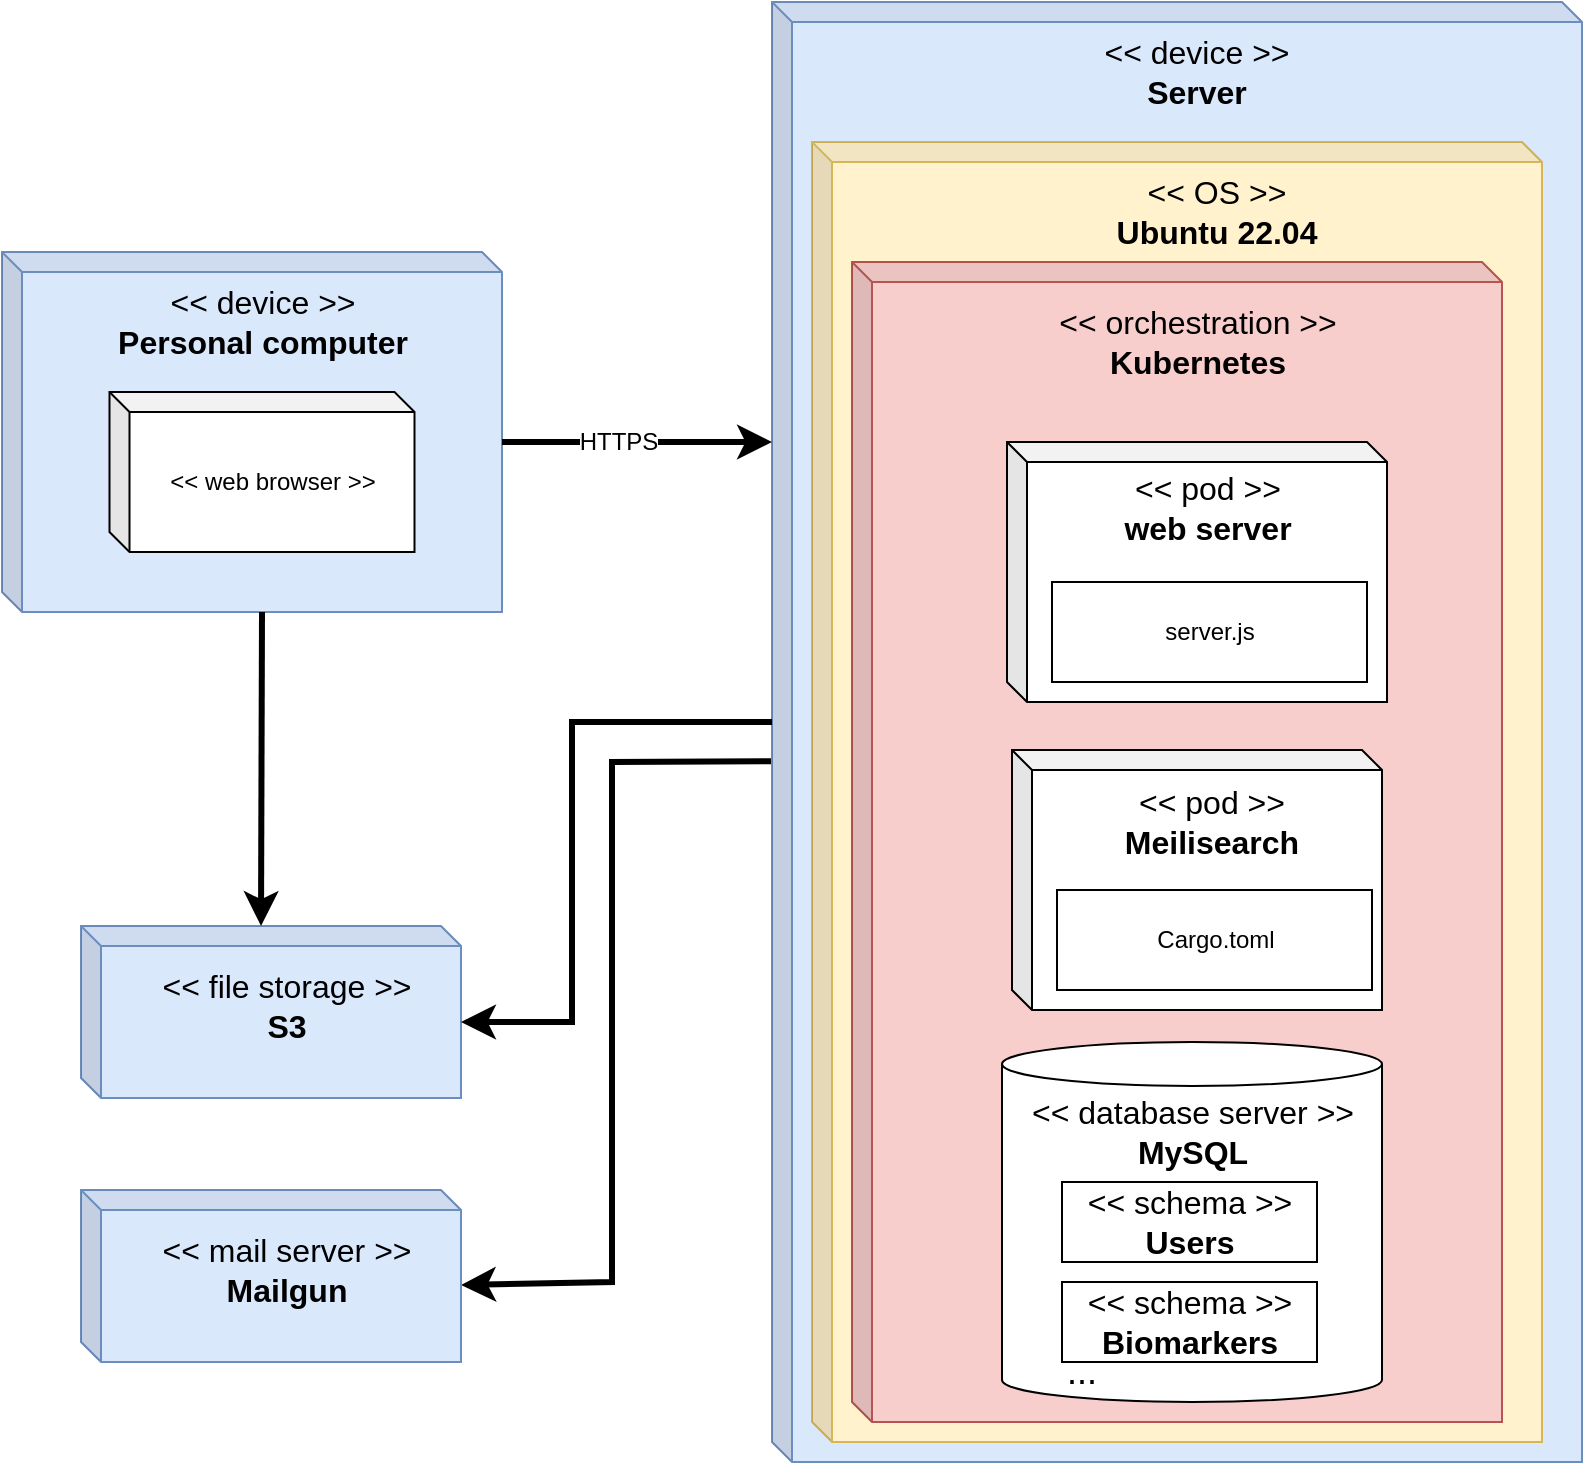 <mxfile version="24.8.6">
  <diagram name="Page-1" id="b5b7bab2-c9e2-2cf4-8b2a-24fd1a2a6d21">
    <mxGraphModel dx="1434" dy="738" grid="1" gridSize="10" guides="1" tooltips="1" connect="1" arrows="1" fold="1" page="1" pageScale="1" pageWidth="827" pageHeight="1169" background="none" math="0" shadow="0">
      <root>
        <mxCell id="0" />
        <mxCell id="1" parent="0" />
        <mxCell id="sCBt6ju_RTLveq3hWhfe-1" style="edgeStyle=elbowEdgeStyle;rounded=0;html=1;entryX=0.559;entryY=0.251;entryPerimeter=0;dashed=1;labelBackgroundColor=none;startFill=0;endArrow=open;endFill=0;endSize=10;fontFamily=Verdana;fontSize=10;" edge="1" parent="1">
          <mxGeometry relative="1" as="geometry">
            <mxPoint x="1064.5" y="1614.5" as="sourcePoint" />
          </mxGeometry>
        </mxCell>
        <mxCell id="sCBt6ju_RTLveq3hWhfe-2" style="edgeStyle=none;rounded=0;html=1;dashed=1;labelBackgroundColor=none;startFill=0;endArrow=open;endFill=0;endSize=10;fontFamily=Verdana;fontSize=10;entryX=-0.003;entryY=0.411;entryPerimeter=0;" edge="1" parent="1">
          <mxGeometry relative="1" as="geometry">
            <mxPoint x="1094.207" y="1614.5" as="sourcePoint" />
          </mxGeometry>
        </mxCell>
        <mxCell id="sCBt6ju_RTLveq3hWhfe-3" style="edgeStyle=none;rounded=0;html=1;dashed=1;labelBackgroundColor=none;startFill=0;endArrow=open;endFill=0;endSize=10;fontFamily=Verdana;fontSize=10;entryX=1.013;entryY=0.444;entryPerimeter=0;" edge="1" parent="1">
          <mxGeometry relative="1" as="geometry">
            <mxPoint x="1019.688" y="1614.5" as="sourcePoint" />
          </mxGeometry>
        </mxCell>
        <mxCell id="sCBt6ju_RTLveq3hWhfe-29" value="" style="shape=cube;whiteSpace=wrap;html=1;boundedLbl=1;backgroundOutline=1;darkOpacity=0.05;darkOpacity2=0.1;size=10;fillColor=#dae8fc;strokeColor=#6c8ebf;" vertex="1" parent="1">
          <mxGeometry x="370" y="1225" width="250" height="180" as="geometry" />
        </mxCell>
        <mxCell id="sCBt6ju_RTLveq3hWhfe-30" value="&amp;lt;&amp;lt; device &amp;gt;&amp;gt;&lt;div&gt;&lt;div&gt;&lt;b&gt;Personal computer&lt;/b&gt;&lt;/div&gt;&lt;/div&gt;" style="text;html=1;align=center;verticalAlign=middle;whiteSpace=wrap;rounded=0;fontSize=16;" vertex="1" parent="1">
          <mxGeometry x="412.5" y="1245" width="175" height="30" as="geometry" />
        </mxCell>
        <mxCell id="sCBt6ju_RTLveq3hWhfe-31" value="&amp;lt;&amp;lt; web browser &amp;gt;&amp;gt;" style="shape=cube;whiteSpace=wrap;html=1;boundedLbl=1;backgroundOutline=1;darkOpacity=0.05;darkOpacity2=0.1;size=10;" vertex="1" parent="1">
          <mxGeometry x="423.75" y="1295" width="152.5" height="80" as="geometry" />
        </mxCell>
        <mxCell id="sCBt6ju_RTLveq3hWhfe-32" style="edgeStyle=none;curved=0;rounded=0;orthogonalLoop=1;jettySize=auto;html=1;exitX=-0.001;exitY=0.52;exitDx=0;exitDy=0;exitPerimeter=0;entryX=1;entryY=0.75;entryDx=0;entryDy=0;fontSize=12;startSize=8;endSize=8;strokeWidth=3;" edge="1" parent="1" source="sCBt6ju_RTLveq3hWhfe-33" target="sCBt6ju_RTLveq3hWhfe-45">
          <mxGeometry relative="1" as="geometry">
            <Array as="points">
              <mxPoint x="675" y="1480" />
              <mxPoint x="675" y="1740" />
            </Array>
          </mxGeometry>
        </mxCell>
        <mxCell id="sCBt6ju_RTLveq3hWhfe-33" value="" style="shape=cube;whiteSpace=wrap;html=1;boundedLbl=1;backgroundOutline=1;darkOpacity=0.05;darkOpacity2=0.1;size=10;fillColor=#dae8fc;strokeColor=#6c8ebf;" vertex="1" parent="1">
          <mxGeometry x="755" y="1100" width="405" height="730" as="geometry" />
        </mxCell>
        <mxCell id="sCBt6ju_RTLveq3hWhfe-34" value="&amp;lt;&amp;lt; device &amp;gt;&amp;gt;&lt;div&gt;&lt;div&gt;&lt;b&gt;Server&lt;/b&gt;&lt;/div&gt;&lt;/div&gt;" style="text;html=1;align=center;verticalAlign=middle;whiteSpace=wrap;rounded=0;fontSize=16;" vertex="1" parent="1">
          <mxGeometry x="880" y="1120" width="175" height="30" as="geometry" />
        </mxCell>
        <mxCell id="sCBt6ju_RTLveq3hWhfe-35" value="" style="shape=cube;whiteSpace=wrap;html=1;boundedLbl=1;backgroundOutline=1;darkOpacity=0.05;darkOpacity2=0.1;size=10;fillColor=#fff2cc;strokeColor=#d6b656;" vertex="1" parent="1">
          <mxGeometry x="775" y="1170" width="365" height="650" as="geometry" />
        </mxCell>
        <mxCell id="sCBt6ju_RTLveq3hWhfe-36" value="&amp;lt;&amp;lt; OS &amp;gt;&amp;gt;&lt;div&gt;&lt;b&gt;Ubuntu 22.04&lt;/b&gt;&lt;/div&gt;" style="text;html=1;align=center;verticalAlign=middle;whiteSpace=wrap;rounded=0;fontSize=16;" vertex="1" parent="1">
          <mxGeometry x="890" y="1190" width="175" height="30" as="geometry" />
        </mxCell>
        <mxCell id="sCBt6ju_RTLveq3hWhfe-37" value="" style="shape=cube;whiteSpace=wrap;html=1;boundedLbl=1;backgroundOutline=1;darkOpacity=0.05;darkOpacity2=0.1;size=10;fillColor=#f8cecc;strokeColor=#b85450;" vertex="1" parent="1">
          <mxGeometry x="795" y="1230" width="325" height="580" as="geometry" />
        </mxCell>
        <mxCell id="sCBt6ju_RTLveq3hWhfe-38" value="&amp;lt;&amp;lt; orchestration&amp;nbsp;&amp;gt;&amp;gt;&lt;div&gt;&lt;b&gt;Kubernetes&lt;/b&gt;&lt;/div&gt;" style="text;html=1;align=center;verticalAlign=middle;whiteSpace=wrap;rounded=0;fontSize=16;" vertex="1" parent="1">
          <mxGeometry x="862.5" y="1250" width="210" height="40" as="geometry" />
        </mxCell>
        <mxCell id="sCBt6ju_RTLveq3hWhfe-39" value="" style="shape=cube;whiteSpace=wrap;html=1;boundedLbl=1;backgroundOutline=1;darkOpacity=0.05;darkOpacity2=0.1;size=10;" vertex="1" parent="1">
          <mxGeometry x="872.5" y="1320" width="190" height="130" as="geometry" />
        </mxCell>
        <mxCell id="sCBt6ju_RTLveq3hWhfe-40" value="&amp;lt;&amp;lt; pod &amp;gt;&amp;gt;&lt;div&gt;&lt;b&gt;web server&lt;/b&gt;&lt;/div&gt;" style="text;html=1;align=center;verticalAlign=middle;whiteSpace=wrap;rounded=0;fontSize=16;" vertex="1" parent="1">
          <mxGeometry x="882.5" y="1330" width="180" height="45" as="geometry" />
        </mxCell>
        <mxCell id="sCBt6ju_RTLveq3hWhfe-41" value="server.js" style="rounded=0;whiteSpace=wrap;html=1;" vertex="1" parent="1">
          <mxGeometry x="895" y="1390" width="157.5" height="50" as="geometry" />
        </mxCell>
        <mxCell id="sCBt6ju_RTLveq3hWhfe-42" style="edgeStyle=none;curved=0;rounded=0;orthogonalLoop=1;jettySize=auto;html=1;exitX=0;exitY=0;exitDx=250;exitDy=95;exitPerimeter=0;entryX=0;entryY=0;entryDx=0;entryDy=220;entryPerimeter=0;fontSize=12;startSize=8;endSize=8;strokeWidth=3;" edge="1" parent="1" source="sCBt6ju_RTLveq3hWhfe-29" target="sCBt6ju_RTLveq3hWhfe-33">
          <mxGeometry relative="1" as="geometry" />
        </mxCell>
        <mxCell id="sCBt6ju_RTLveq3hWhfe-43" value="HTTPS" style="edgeLabel;html=1;align=center;verticalAlign=middle;resizable=0;points=[];fontSize=12;strokeColor=#BAC8D3;fontColor=default;fillColor=#09555B;" connectable="0" vertex="1" parent="sCBt6ju_RTLveq3hWhfe-42">
          <mxGeometry x="-0.319" relative="1" as="geometry">
            <mxPoint x="12" as="offset" />
          </mxGeometry>
        </mxCell>
        <mxCell id="sCBt6ju_RTLveq3hWhfe-44" value="" style="shape=cube;whiteSpace=wrap;html=1;boundedLbl=1;backgroundOutline=1;darkOpacity=0.05;darkOpacity2=0.1;size=10;fillColor=#dae8fc;strokeColor=#6c8ebf;" vertex="1" parent="1">
          <mxGeometry x="409.5" y="1694" width="190" height="86" as="geometry" />
        </mxCell>
        <mxCell id="sCBt6ju_RTLveq3hWhfe-45" value="&amp;lt;&amp;lt; mail server &amp;gt;&amp;gt;&lt;div&gt;&lt;b&gt;Mailgun&lt;/b&gt;&lt;/div&gt;" style="text;html=1;align=center;verticalAlign=middle;whiteSpace=wrap;rounded=0;fontSize=16;" vertex="1" parent="1">
          <mxGeometry x="424.5" y="1719" width="175" height="30" as="geometry" />
        </mxCell>
        <mxCell id="sCBt6ju_RTLveq3hWhfe-46" value="" style="shape=cube;whiteSpace=wrap;html=1;boundedLbl=1;backgroundOutline=1;darkOpacity=0.05;darkOpacity2=0.1;size=10;fillColor=#dae8fc;strokeColor=#6c8ebf;" vertex="1" parent="1">
          <mxGeometry x="409.5" y="1562" width="190" height="86" as="geometry" />
        </mxCell>
        <mxCell id="sCBt6ju_RTLveq3hWhfe-47" value="&amp;lt;&amp;lt; file storage &amp;gt;&amp;gt;&lt;div&gt;&lt;b&gt;S3&lt;/b&gt;&lt;/div&gt;" style="text;html=1;align=center;verticalAlign=middle;whiteSpace=wrap;rounded=0;fontSize=16;" vertex="1" parent="1">
          <mxGeometry x="424.5" y="1587" width="175" height="30" as="geometry" />
        </mxCell>
        <mxCell id="sCBt6ju_RTLveq3hWhfe-48" value="" style="shape=cube;whiteSpace=wrap;html=1;boundedLbl=1;backgroundOutline=1;darkOpacity=0.05;darkOpacity2=0.1;size=10;" vertex="1" parent="1">
          <mxGeometry x="875" y="1474" width="185" height="130" as="geometry" />
        </mxCell>
        <mxCell id="sCBt6ju_RTLveq3hWhfe-49" value="&amp;lt;&amp;lt; pod &amp;gt;&amp;gt;&lt;div&gt;&lt;b&gt;Meilisearch&lt;/b&gt;&lt;/div&gt;" style="text;html=1;align=center;verticalAlign=middle;whiteSpace=wrap;rounded=0;fontSize=16;" vertex="1" parent="1">
          <mxGeometry x="890" y="1490" width="170" height="39" as="geometry" />
        </mxCell>
        <mxCell id="sCBt6ju_RTLveq3hWhfe-50" value="Cargo.toml" style="rounded=0;whiteSpace=wrap;html=1;" vertex="1" parent="1">
          <mxGeometry x="897.5" y="1544" width="157.5" height="50" as="geometry" />
        </mxCell>
        <mxCell id="sCBt6ju_RTLveq3hWhfe-51" value="" style="shape=cylinder3;whiteSpace=wrap;html=1;boundedLbl=1;backgroundOutline=1;size=11.0;" vertex="1" parent="1">
          <mxGeometry x="870" y="1620" width="190" height="180" as="geometry" />
        </mxCell>
        <mxCell id="sCBt6ju_RTLveq3hWhfe-52" value="&amp;lt;&amp;lt; database server &amp;gt;&amp;gt;&lt;div&gt;&lt;b&gt;MySQL&lt;/b&gt;&lt;/div&gt;" style="text;html=1;align=center;verticalAlign=middle;whiteSpace=wrap;rounded=0;fontSize=16;" vertex="1" parent="1">
          <mxGeometry x="877.5" y="1650" width="175" height="30" as="geometry" />
        </mxCell>
        <mxCell id="sCBt6ju_RTLveq3hWhfe-53" value="&lt;span style=&quot;font-size: 16px;&quot;&gt;&amp;lt;&amp;lt; schema &amp;gt;&amp;gt;&lt;/span&gt;&lt;div style=&quot;font-size: 16px;&quot;&gt;&lt;b&gt;Users&lt;/b&gt;&lt;/div&gt;" style="rounded=0;whiteSpace=wrap;html=1;" vertex="1" parent="1">
          <mxGeometry x="900" y="1690" width="127.5" height="40" as="geometry" />
        </mxCell>
        <mxCell id="sCBt6ju_RTLveq3hWhfe-54" value="&lt;span style=&quot;font-size: 16px;&quot;&gt;&amp;lt;&amp;lt; schema &amp;gt;&amp;gt;&lt;/span&gt;&lt;div style=&quot;font-size: 16px;&quot;&gt;&lt;b&gt;Biomarkers&lt;/b&gt;&lt;/div&gt;" style="rounded=0;whiteSpace=wrap;html=1;" vertex="1" parent="1">
          <mxGeometry x="900" y="1740" width="127.5" height="40" as="geometry" />
        </mxCell>
        <mxCell id="sCBt6ju_RTLveq3hWhfe-55" style="edgeStyle=none;curved=1;rounded=0;orthogonalLoop=1;jettySize=auto;html=1;exitX=0;exitY=0;exitDx=130;exitDy=180;exitPerimeter=0;entryX=0;entryY=0;entryDx=90;entryDy=0;entryPerimeter=0;fontSize=12;startSize=8;endSize=8;strokeWidth=3;" edge="1" parent="1" source="sCBt6ju_RTLveq3hWhfe-29" target="sCBt6ju_RTLveq3hWhfe-46">
          <mxGeometry relative="1" as="geometry" />
        </mxCell>
        <mxCell id="sCBt6ju_RTLveq3hWhfe-56" style="edgeStyle=none;curved=0;rounded=0;orthogonalLoop=1;jettySize=auto;html=1;exitX=0;exitY=0;exitDx=0;exitDy=360;exitPerimeter=0;entryX=0;entryY=0;entryDx=190;entryDy=48.0;entryPerimeter=0;fontSize=12;startSize=8;endSize=8;strokeWidth=3;" edge="1" parent="1" source="sCBt6ju_RTLveq3hWhfe-33" target="sCBt6ju_RTLveq3hWhfe-46">
          <mxGeometry relative="1" as="geometry">
            <Array as="points">
              <mxPoint x="655" y="1460" />
              <mxPoint x="655" y="1540" />
              <mxPoint x="655" y="1610" />
            </Array>
          </mxGeometry>
        </mxCell>
        <mxCell id="sCBt6ju_RTLveq3hWhfe-57" value="..." style="text;html=1;align=center;verticalAlign=middle;whiteSpace=wrap;rounded=0;fontSize=18;fontColor=default;" vertex="1" parent="1">
          <mxGeometry x="880" y="1770" width="60" height="30" as="geometry" />
        </mxCell>
      </root>
    </mxGraphModel>
  </diagram>
</mxfile>
